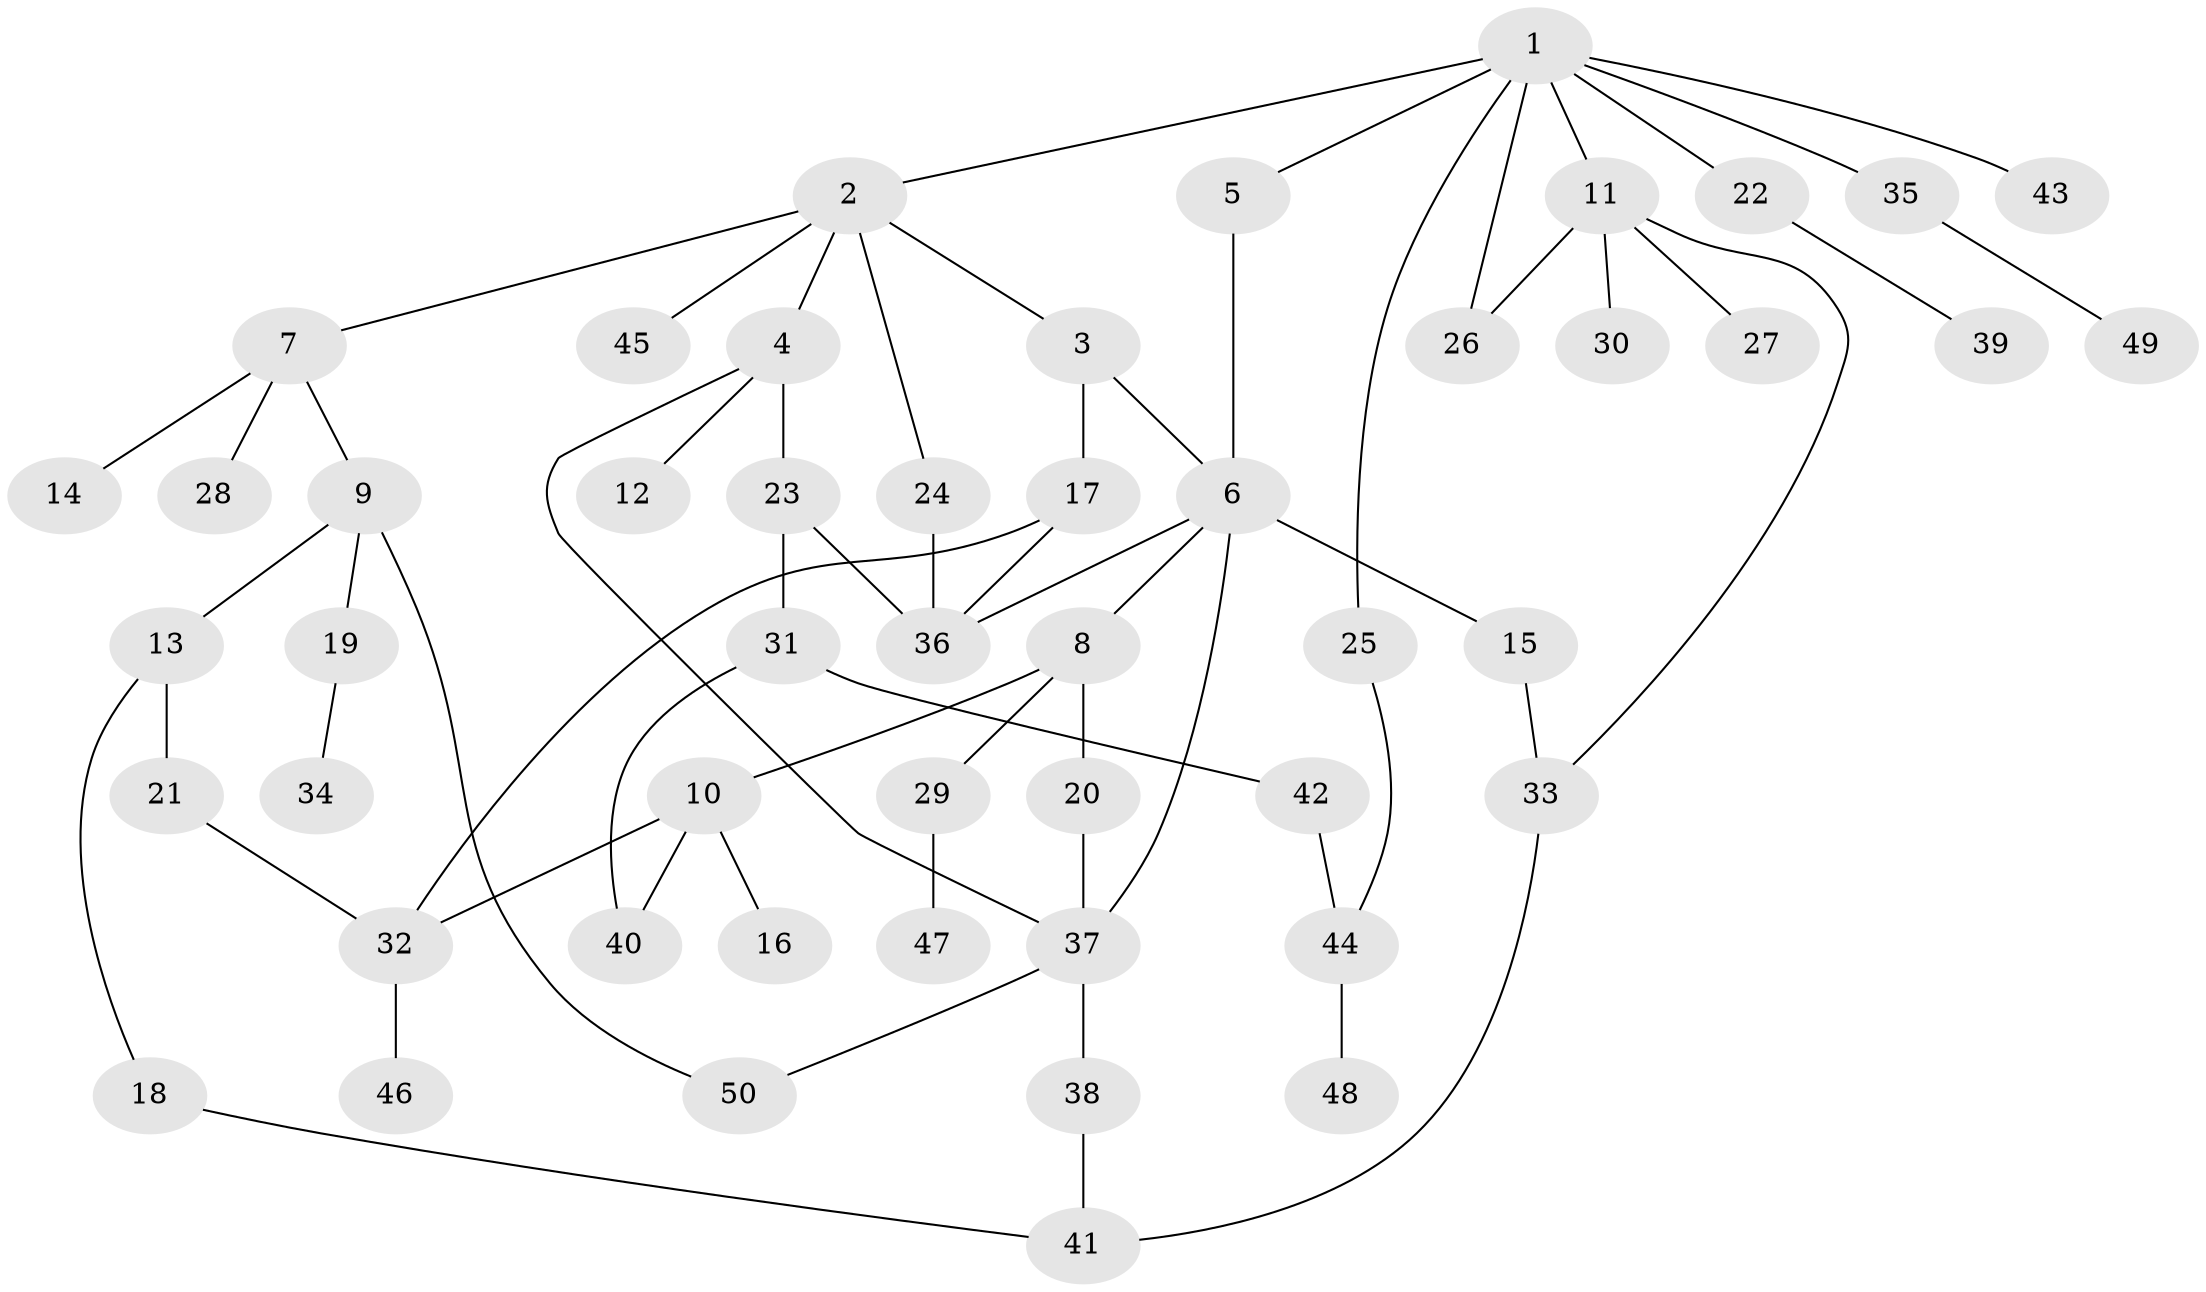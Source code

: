 // coarse degree distribution, {2: 0.23333333333333334, 1: 0.43333333333333335, 3: 0.13333333333333333, 5: 0.06666666666666667, 4: 0.06666666666666667, 7: 0.03333333333333333, 8: 0.03333333333333333}
// Generated by graph-tools (version 1.1) at 2025/45/03/04/25 21:45:18]
// undirected, 50 vertices, 64 edges
graph export_dot {
graph [start="1"]
  node [color=gray90,style=filled];
  1;
  2;
  3;
  4;
  5;
  6;
  7;
  8;
  9;
  10;
  11;
  12;
  13;
  14;
  15;
  16;
  17;
  18;
  19;
  20;
  21;
  22;
  23;
  24;
  25;
  26;
  27;
  28;
  29;
  30;
  31;
  32;
  33;
  34;
  35;
  36;
  37;
  38;
  39;
  40;
  41;
  42;
  43;
  44;
  45;
  46;
  47;
  48;
  49;
  50;
  1 -- 2;
  1 -- 5;
  1 -- 11;
  1 -- 22;
  1 -- 25;
  1 -- 35;
  1 -- 43;
  1 -- 26;
  2 -- 3;
  2 -- 4;
  2 -- 7;
  2 -- 24;
  2 -- 45;
  3 -- 17;
  3 -- 6;
  4 -- 12;
  4 -- 23;
  4 -- 37;
  5 -- 6;
  6 -- 8;
  6 -- 15;
  6 -- 36;
  6 -- 37;
  7 -- 9;
  7 -- 14;
  7 -- 28;
  8 -- 10;
  8 -- 20;
  8 -- 29;
  9 -- 13;
  9 -- 19;
  9 -- 50;
  10 -- 16;
  10 -- 32;
  10 -- 40;
  11 -- 26;
  11 -- 27;
  11 -- 30;
  11 -- 33;
  13 -- 18;
  13 -- 21;
  15 -- 33;
  17 -- 36;
  17 -- 32;
  18 -- 41;
  19 -- 34;
  20 -- 37;
  21 -- 32;
  22 -- 39;
  23 -- 31;
  23 -- 36;
  24 -- 36;
  25 -- 44;
  29 -- 47;
  31 -- 42;
  31 -- 40;
  32 -- 46;
  33 -- 41;
  35 -- 49;
  37 -- 38;
  37 -- 50;
  38 -- 41;
  42 -- 44;
  44 -- 48;
}

